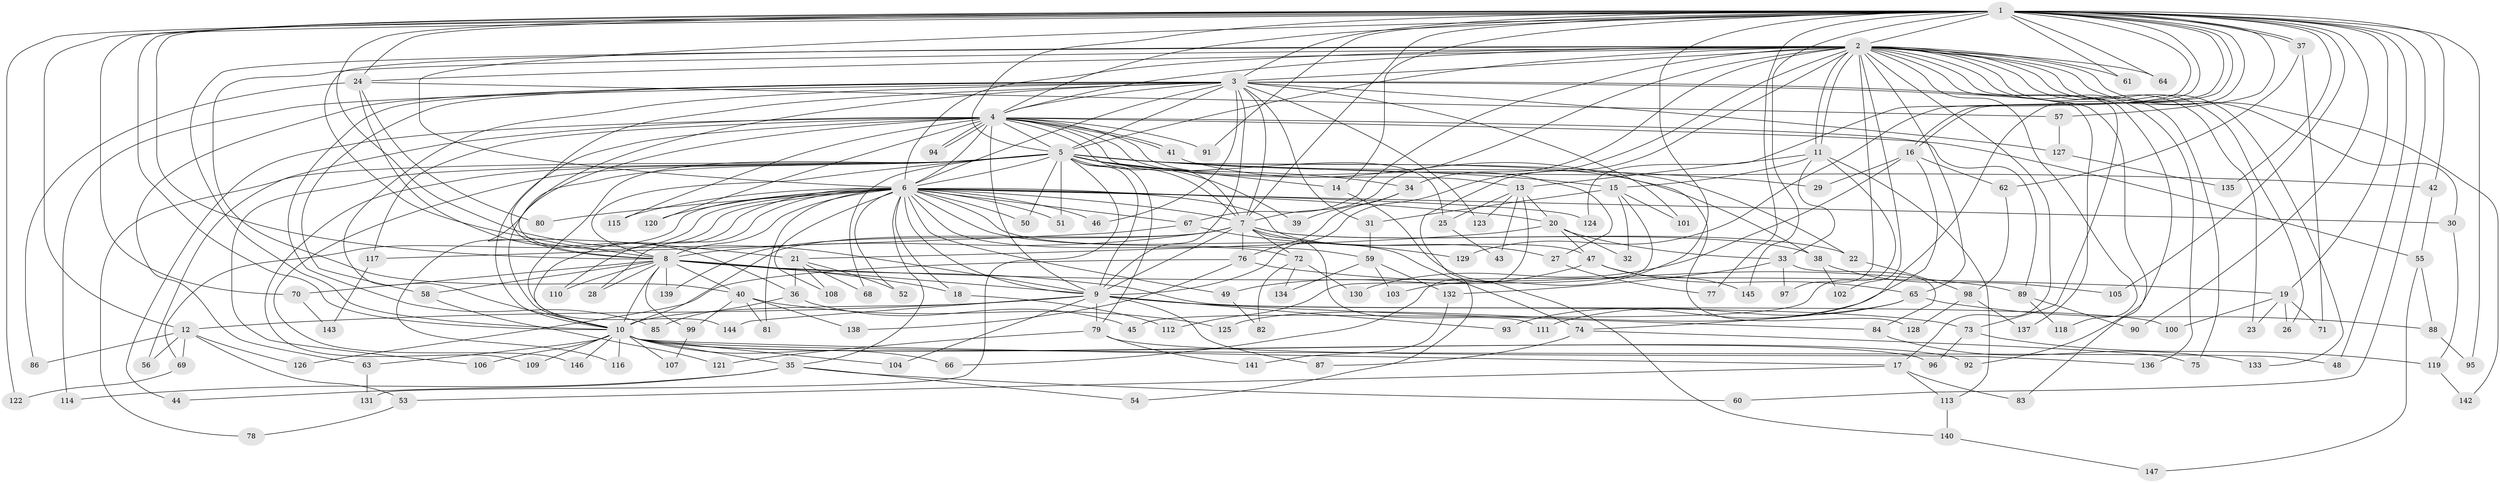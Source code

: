 // coarse degree distribution, {28: 0.01694915254237288, 15: 0.01694915254237288, 12: 0.01694915254237288, 19: 0.01694915254237288, 14: 0.03389830508474576, 13: 0.01694915254237288, 18: 0.01694915254237288, 17: 0.01694915254237288, 10: 0.05084745762711865, 7: 0.03389830508474576, 6: 0.0847457627118644, 5: 0.1016949152542373, 3: 0.1694915254237288, 21: 0.01694915254237288, 4: 0.0847457627118644, 2: 0.288135593220339, 1: 0.01694915254237288}
// Generated by graph-tools (version 1.1) at 2025/49/03/04/25 22:49:54]
// undirected, 147 vertices, 319 edges
graph export_dot {
  node [color=gray90,style=filled];
  1;
  2;
  3;
  4;
  5;
  6;
  7;
  8;
  9;
  10;
  11;
  12;
  13;
  14;
  15;
  16;
  17;
  18;
  19;
  20;
  21;
  22;
  23;
  24;
  25;
  26;
  27;
  28;
  29;
  30;
  31;
  32;
  33;
  34;
  35;
  36;
  37;
  38;
  39;
  40;
  41;
  42;
  43;
  44;
  45;
  46;
  47;
  48;
  49;
  50;
  51;
  52;
  53;
  54;
  55;
  56;
  57;
  58;
  59;
  60;
  61;
  62;
  63;
  64;
  65;
  66;
  67;
  68;
  69;
  70;
  71;
  72;
  73;
  74;
  75;
  76;
  77;
  78;
  79;
  80;
  81;
  82;
  83;
  84;
  85;
  86;
  87;
  88;
  89;
  90;
  91;
  92;
  93;
  94;
  95;
  96;
  97;
  98;
  99;
  100;
  101;
  102;
  103;
  104;
  105;
  106;
  107;
  108;
  109;
  110;
  111;
  112;
  113;
  114;
  115;
  116;
  117;
  118;
  119;
  120;
  121;
  122;
  123;
  124;
  125;
  126;
  127;
  128;
  129;
  130;
  131;
  132;
  133;
  134;
  135;
  136;
  137;
  138;
  139;
  140;
  141;
  142;
  143;
  144;
  145;
  146;
  147;
  1 -- 2;
  1 -- 3;
  1 -- 4;
  1 -- 5;
  1 -- 6;
  1 -- 7;
  1 -- 8;
  1 -- 9;
  1 -- 10;
  1 -- 12;
  1 -- 14;
  1 -- 16;
  1 -- 16;
  1 -- 19;
  1 -- 24;
  1 -- 37;
  1 -- 37;
  1 -- 42;
  1 -- 48;
  1 -- 57;
  1 -- 60;
  1 -- 61;
  1 -- 64;
  1 -- 70;
  1 -- 77;
  1 -- 90;
  1 -- 91;
  1 -- 95;
  1 -- 103;
  1 -- 105;
  1 -- 122;
  1 -- 124;
  1 -- 125;
  1 -- 129;
  1 -- 135;
  1 -- 145;
  2 -- 3;
  2 -- 4;
  2 -- 5;
  2 -- 6;
  2 -- 7;
  2 -- 8;
  2 -- 9;
  2 -- 10;
  2 -- 11;
  2 -- 11;
  2 -- 17;
  2 -- 23;
  2 -- 24;
  2 -- 26;
  2 -- 30;
  2 -- 34;
  2 -- 40;
  2 -- 54;
  2 -- 61;
  2 -- 64;
  2 -- 65;
  2 -- 67;
  2 -- 73;
  2 -- 75;
  2 -- 92;
  2 -- 97;
  2 -- 102;
  2 -- 118;
  2 -- 133;
  2 -- 136;
  2 -- 142;
  3 -- 4;
  3 -- 5;
  3 -- 6;
  3 -- 7;
  3 -- 8;
  3 -- 9;
  3 -- 10;
  3 -- 21;
  3 -- 31;
  3 -- 46;
  3 -- 58;
  3 -- 63;
  3 -- 83;
  3 -- 85;
  3 -- 101;
  3 -- 114;
  3 -- 123;
  3 -- 127;
  3 -- 137;
  4 -- 5;
  4 -- 6;
  4 -- 7;
  4 -- 8;
  4 -- 9;
  4 -- 10;
  4 -- 13;
  4 -- 25;
  4 -- 27;
  4 -- 41;
  4 -- 41;
  4 -- 44;
  4 -- 55;
  4 -- 56;
  4 -- 89;
  4 -- 91;
  4 -- 94;
  4 -- 94;
  4 -- 115;
  4 -- 117;
  4 -- 120;
  5 -- 6;
  5 -- 7;
  5 -- 8;
  5 -- 9;
  5 -- 10;
  5 -- 14;
  5 -- 15;
  5 -- 22;
  5 -- 29;
  5 -- 34;
  5 -- 38;
  5 -- 39;
  5 -- 42;
  5 -- 50;
  5 -- 51;
  5 -- 68;
  5 -- 78;
  5 -- 79;
  5 -- 106;
  5 -- 109;
  5 -- 131;
  5 -- 144;
  5 -- 146;
  6 -- 7;
  6 -- 8;
  6 -- 9;
  6 -- 10;
  6 -- 18;
  6 -- 20;
  6 -- 28;
  6 -- 30;
  6 -- 35;
  6 -- 46;
  6 -- 47;
  6 -- 49;
  6 -- 50;
  6 -- 51;
  6 -- 52;
  6 -- 59;
  6 -- 67;
  6 -- 69;
  6 -- 72;
  6 -- 74;
  6 -- 80;
  6 -- 81;
  6 -- 108;
  6 -- 110;
  6 -- 115;
  6 -- 116;
  6 -- 120;
  6 -- 124;
  7 -- 8;
  7 -- 9;
  7 -- 10;
  7 -- 22;
  7 -- 27;
  7 -- 38;
  7 -- 72;
  7 -- 76;
  7 -- 111;
  7 -- 139;
  8 -- 9;
  8 -- 10;
  8 -- 18;
  8 -- 19;
  8 -- 28;
  8 -- 40;
  8 -- 58;
  8 -- 70;
  8 -- 99;
  8 -- 100;
  8 -- 110;
  8 -- 139;
  9 -- 10;
  9 -- 12;
  9 -- 73;
  9 -- 79;
  9 -- 84;
  9 -- 87;
  9 -- 93;
  9 -- 104;
  9 -- 144;
  10 -- 17;
  10 -- 35;
  10 -- 48;
  10 -- 63;
  10 -- 66;
  10 -- 92;
  10 -- 96;
  10 -- 104;
  10 -- 106;
  10 -- 107;
  10 -- 109;
  10 -- 116;
  10 -- 146;
  11 -- 13;
  11 -- 15;
  11 -- 33;
  11 -- 45;
  11 -- 113;
  12 -- 53;
  12 -- 56;
  12 -- 69;
  12 -- 86;
  12 -- 126;
  13 -- 20;
  13 -- 25;
  13 -- 43;
  13 -- 66;
  13 -- 123;
  14 -- 140;
  15 -- 31;
  15 -- 32;
  15 -- 101;
  15 -- 112;
  16 -- 29;
  16 -- 62;
  16 -- 93;
  16 -- 130;
  17 -- 53;
  17 -- 83;
  17 -- 113;
  18 -- 112;
  19 -- 23;
  19 -- 26;
  19 -- 71;
  19 -- 100;
  20 -- 21;
  20 -- 32;
  20 -- 33;
  20 -- 47;
  21 -- 36;
  21 -- 52;
  21 -- 68;
  21 -- 108;
  22 -- 98;
  24 -- 36;
  24 -- 57;
  24 -- 80;
  24 -- 86;
  25 -- 43;
  27 -- 77;
  30 -- 119;
  31 -- 59;
  33 -- 84;
  33 -- 97;
  33 -- 132;
  34 -- 39;
  34 -- 76;
  35 -- 44;
  35 -- 54;
  35 -- 60;
  35 -- 114;
  36 -- 45;
  36 -- 85;
  37 -- 62;
  37 -- 71;
  38 -- 102;
  38 -- 105;
  40 -- 81;
  40 -- 99;
  40 -- 125;
  40 -- 138;
  41 -- 128;
  42 -- 55;
  47 -- 49;
  47 -- 65;
  47 -- 145;
  49 -- 82;
  53 -- 78;
  55 -- 88;
  55 -- 147;
  57 -- 127;
  58 -- 121;
  59 -- 103;
  59 -- 132;
  59 -- 134;
  62 -- 98;
  63 -- 131;
  65 -- 74;
  65 -- 88;
  65 -- 111;
  67 -- 117;
  67 -- 129;
  69 -- 122;
  70 -- 143;
  72 -- 82;
  72 -- 130;
  72 -- 134;
  73 -- 96;
  73 -- 119;
  74 -- 75;
  74 -- 87;
  76 -- 89;
  76 -- 126;
  76 -- 138;
  79 -- 121;
  79 -- 136;
  79 -- 141;
  84 -- 133;
  88 -- 95;
  89 -- 90;
  89 -- 118;
  98 -- 128;
  98 -- 137;
  99 -- 107;
  113 -- 140;
  117 -- 143;
  119 -- 142;
  127 -- 135;
  132 -- 141;
  140 -- 147;
}
